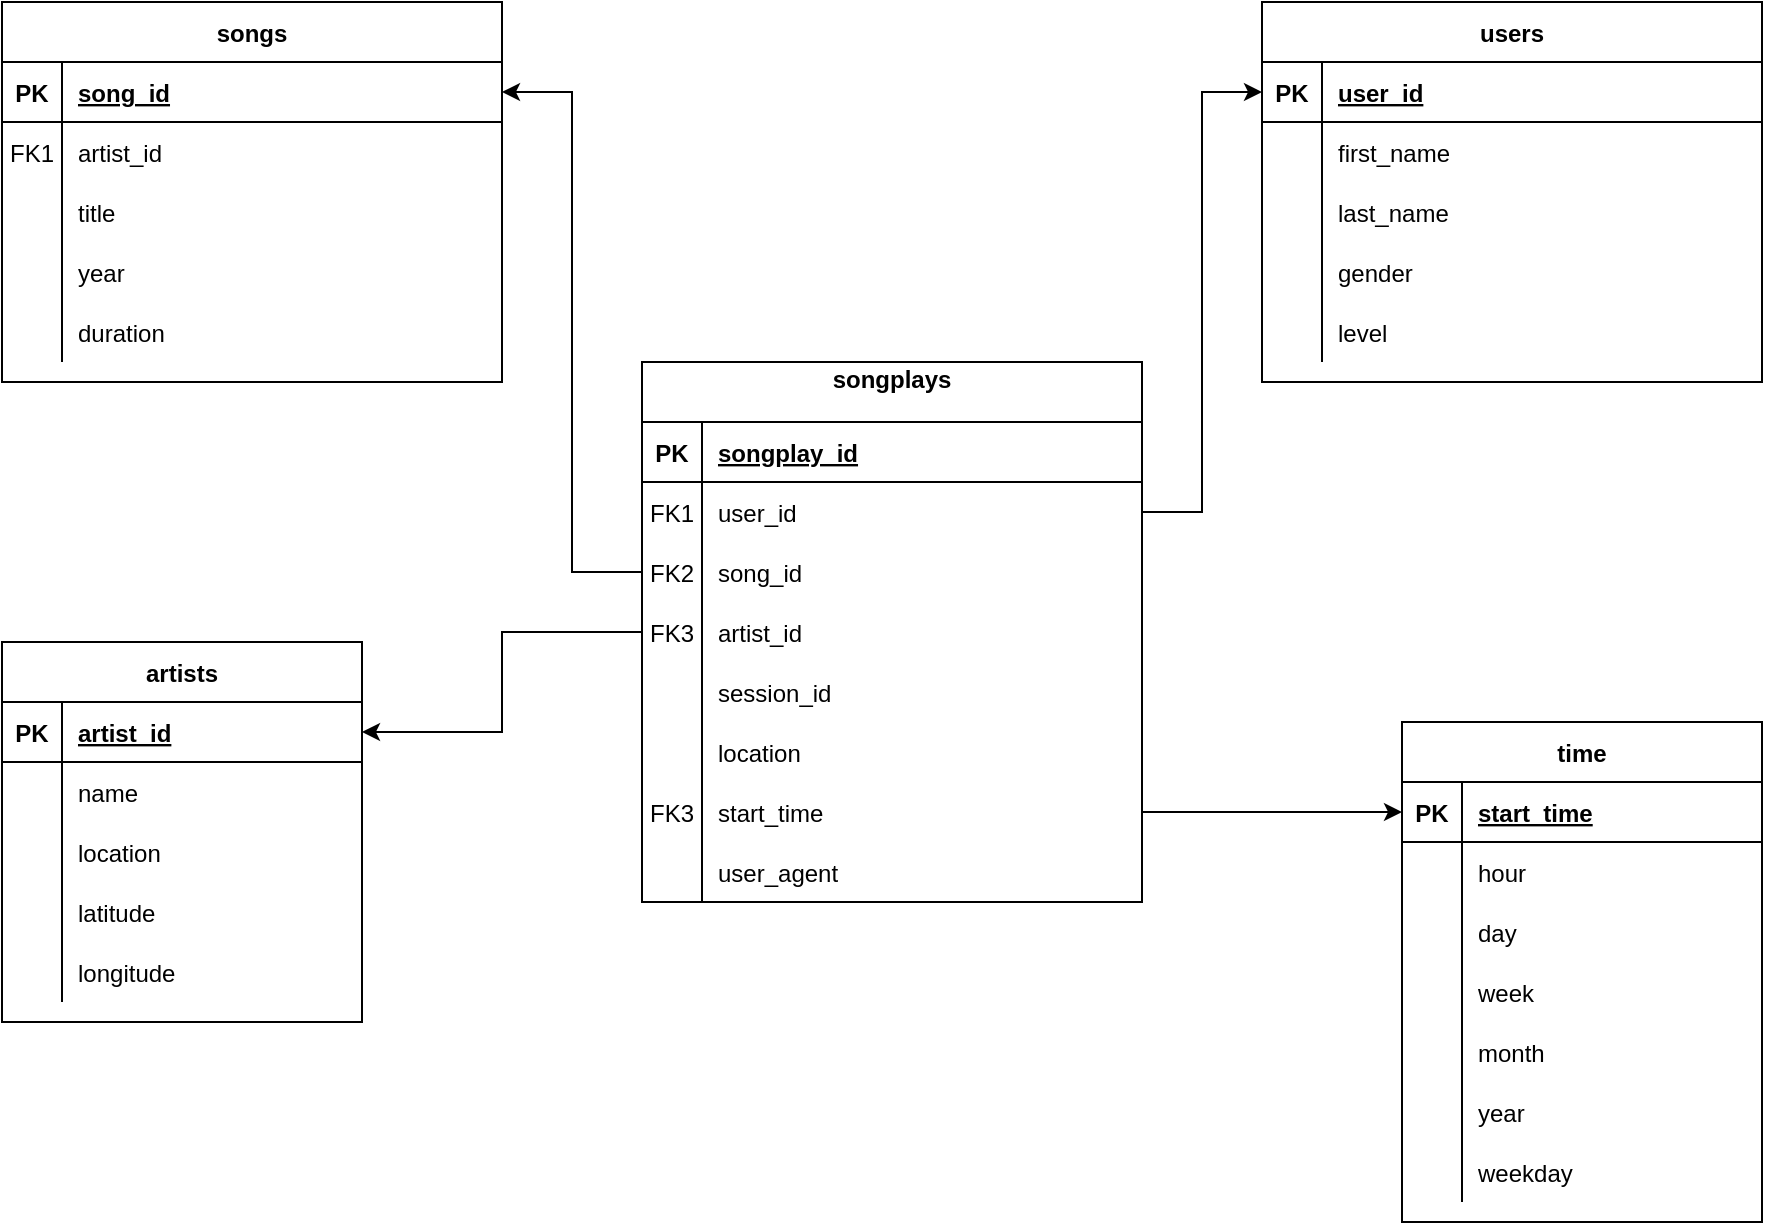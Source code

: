 <mxfile version="14.9.7" type="device"><diagram id="R2lEEEUBdFMjLlhIrx00" name="Page-1"><mxGraphModel dx="2243" dy="1140" grid="1" gridSize="10" guides="1" tooltips="1" connect="1" arrows="1" fold="1" page="1" pageScale="1" pageWidth="850" pageHeight="1100" math="0" shadow="0" extFonts="Permanent Marker^https://fonts.googleapis.com/css?family=Permanent+Marker"><root><mxCell id="0"/><mxCell id="1" parent="0"/><mxCell id="C-vyLk0tnHw3VtMMgP7b-2" value="users" style="shape=table;startSize=30;container=1;collapsible=1;childLayout=tableLayout;fixedRows=1;rowLines=0;fontStyle=1;align=center;resizeLast=1;" parent="1" vertex="1"><mxGeometry x="620" y="170" width="250" height="190" as="geometry"/></mxCell><mxCell id="C-vyLk0tnHw3VtMMgP7b-3" value="" style="shape=partialRectangle;collapsible=0;dropTarget=0;pointerEvents=0;fillColor=none;points=[[0,0.5],[1,0.5]];portConstraint=eastwest;top=0;left=0;right=0;bottom=1;" parent="C-vyLk0tnHw3VtMMgP7b-2" vertex="1"><mxGeometry y="30" width="250" height="30" as="geometry"/></mxCell><mxCell id="C-vyLk0tnHw3VtMMgP7b-4" value="PK" style="shape=partialRectangle;overflow=hidden;connectable=0;fillColor=none;top=0;left=0;bottom=0;right=0;fontStyle=1;" parent="C-vyLk0tnHw3VtMMgP7b-3" vertex="1"><mxGeometry width="30" height="30" as="geometry"/></mxCell><mxCell id="C-vyLk0tnHw3VtMMgP7b-5" value="user_id" style="shape=partialRectangle;overflow=hidden;connectable=0;fillColor=none;top=0;left=0;bottom=0;right=0;align=left;spacingLeft=6;fontStyle=5;" parent="C-vyLk0tnHw3VtMMgP7b-3" vertex="1"><mxGeometry x="30" width="220" height="30" as="geometry"/></mxCell><mxCell id="C-vyLk0tnHw3VtMMgP7b-6" value="" style="shape=partialRectangle;collapsible=0;dropTarget=0;pointerEvents=0;fillColor=none;points=[[0,0.5],[1,0.5]];portConstraint=eastwest;top=0;left=0;right=0;bottom=0;" parent="C-vyLk0tnHw3VtMMgP7b-2" vertex="1"><mxGeometry y="60" width="250" height="30" as="geometry"/></mxCell><mxCell id="C-vyLk0tnHw3VtMMgP7b-7" value="" style="shape=partialRectangle;overflow=hidden;connectable=0;fillColor=none;top=0;left=0;bottom=0;right=0;" parent="C-vyLk0tnHw3VtMMgP7b-6" vertex="1"><mxGeometry width="30" height="30" as="geometry"/></mxCell><mxCell id="C-vyLk0tnHw3VtMMgP7b-8" value="first_name" style="shape=partialRectangle;overflow=hidden;connectable=0;fillColor=none;top=0;left=0;bottom=0;right=0;align=left;spacingLeft=6;" parent="C-vyLk0tnHw3VtMMgP7b-6" vertex="1"><mxGeometry x="30" width="220" height="30" as="geometry"/></mxCell><mxCell id="C-vyLk0tnHw3VtMMgP7b-9" value="" style="shape=partialRectangle;collapsible=0;dropTarget=0;pointerEvents=0;fillColor=none;points=[[0,0.5],[1,0.5]];portConstraint=eastwest;top=0;left=0;right=0;bottom=0;" parent="C-vyLk0tnHw3VtMMgP7b-2" vertex="1"><mxGeometry y="90" width="250" height="30" as="geometry"/></mxCell><mxCell id="C-vyLk0tnHw3VtMMgP7b-10" value="" style="shape=partialRectangle;overflow=hidden;connectable=0;fillColor=none;top=0;left=0;bottom=0;right=0;" parent="C-vyLk0tnHw3VtMMgP7b-9" vertex="1"><mxGeometry width="30" height="30" as="geometry"/></mxCell><mxCell id="C-vyLk0tnHw3VtMMgP7b-11" value="last_name" style="shape=partialRectangle;overflow=hidden;connectable=0;fillColor=none;top=0;left=0;bottom=0;right=0;align=left;spacingLeft=6;" parent="C-vyLk0tnHw3VtMMgP7b-9" vertex="1"><mxGeometry x="30" width="220" height="30" as="geometry"/></mxCell><mxCell id="2R3iJ2sVENffnYVXQYYu-36" style="shape=partialRectangle;collapsible=0;dropTarget=0;pointerEvents=0;fillColor=none;points=[[0,0.5],[1,0.5]];portConstraint=eastwest;top=0;left=0;right=0;bottom=0;" vertex="1" parent="C-vyLk0tnHw3VtMMgP7b-2"><mxGeometry y="120" width="250" height="30" as="geometry"/></mxCell><mxCell id="2R3iJ2sVENffnYVXQYYu-37" style="shape=partialRectangle;overflow=hidden;connectable=0;fillColor=none;top=0;left=0;bottom=0;right=0;" vertex="1" parent="2R3iJ2sVENffnYVXQYYu-36"><mxGeometry width="30" height="30" as="geometry"/></mxCell><mxCell id="2R3iJ2sVENffnYVXQYYu-38" value="gender" style="shape=partialRectangle;overflow=hidden;connectable=0;fillColor=none;top=0;left=0;bottom=0;right=0;align=left;spacingLeft=6;" vertex="1" parent="2R3iJ2sVENffnYVXQYYu-36"><mxGeometry x="30" width="220" height="30" as="geometry"/></mxCell><mxCell id="2R3iJ2sVENffnYVXQYYu-33" style="shape=partialRectangle;collapsible=0;dropTarget=0;pointerEvents=0;fillColor=none;points=[[0,0.5],[1,0.5]];portConstraint=eastwest;top=0;left=0;right=0;bottom=0;" vertex="1" parent="C-vyLk0tnHw3VtMMgP7b-2"><mxGeometry y="150" width="250" height="30" as="geometry"/></mxCell><mxCell id="2R3iJ2sVENffnYVXQYYu-34" style="shape=partialRectangle;overflow=hidden;connectable=0;fillColor=none;top=0;left=0;bottom=0;right=0;" vertex="1" parent="2R3iJ2sVENffnYVXQYYu-33"><mxGeometry width="30" height="30" as="geometry"/></mxCell><mxCell id="2R3iJ2sVENffnYVXQYYu-35" value="level" style="shape=partialRectangle;overflow=hidden;connectable=0;fillColor=none;top=0;left=0;bottom=0;right=0;align=left;spacingLeft=6;" vertex="1" parent="2R3iJ2sVENffnYVXQYYu-33"><mxGeometry x="30" width="220" height="30" as="geometry"/></mxCell><mxCell id="C-vyLk0tnHw3VtMMgP7b-13" value="songplays&#10;" style="shape=table;startSize=30;container=1;collapsible=1;childLayout=tableLayout;fixedRows=1;rowLines=0;fontStyle=1;align=center;resizeLast=1;" parent="1" vertex="1"><mxGeometry x="310" y="350" width="250" height="270" as="geometry"><mxRectangle x="290" y="340" width="150" height="30" as="alternateBounds"/></mxGeometry></mxCell><mxCell id="C-vyLk0tnHw3VtMMgP7b-14" value="" style="shape=partialRectangle;collapsible=0;dropTarget=0;pointerEvents=0;fillColor=none;points=[[0,0.5],[1,0.5]];portConstraint=eastwest;top=0;left=0;right=0;bottom=1;" parent="C-vyLk0tnHw3VtMMgP7b-13" vertex="1"><mxGeometry y="30" width="250" height="30" as="geometry"/></mxCell><mxCell id="C-vyLk0tnHw3VtMMgP7b-15" value="PK" style="shape=partialRectangle;overflow=hidden;connectable=0;fillColor=none;top=0;left=0;bottom=0;right=0;fontStyle=1;" parent="C-vyLk0tnHw3VtMMgP7b-14" vertex="1"><mxGeometry width="30" height="30" as="geometry"/></mxCell><mxCell id="C-vyLk0tnHw3VtMMgP7b-16" value="songplay_id" style="shape=partialRectangle;overflow=hidden;connectable=0;fillColor=none;top=0;left=0;bottom=0;right=0;align=left;spacingLeft=6;fontStyle=5;" parent="C-vyLk0tnHw3VtMMgP7b-14" vertex="1"><mxGeometry x="30" width="220" height="30" as="geometry"/></mxCell><mxCell id="C-vyLk0tnHw3VtMMgP7b-17" value="" style="shape=partialRectangle;collapsible=0;dropTarget=0;pointerEvents=0;fillColor=none;points=[[0,0.5],[1,0.5]];portConstraint=eastwest;top=0;left=0;right=0;bottom=0;" parent="C-vyLk0tnHw3VtMMgP7b-13" vertex="1"><mxGeometry y="60" width="250" height="30" as="geometry"/></mxCell><mxCell id="C-vyLk0tnHw3VtMMgP7b-18" value="FK1" style="shape=partialRectangle;overflow=hidden;connectable=0;fillColor=none;top=0;left=0;bottom=0;right=0;" parent="C-vyLk0tnHw3VtMMgP7b-17" vertex="1"><mxGeometry width="30" height="30" as="geometry"/></mxCell><mxCell id="C-vyLk0tnHw3VtMMgP7b-19" value="user_id" style="shape=partialRectangle;overflow=hidden;connectable=0;fillColor=none;top=0;left=0;bottom=0;right=0;align=left;spacingLeft=6;" parent="C-vyLk0tnHw3VtMMgP7b-17" vertex="1"><mxGeometry x="30" width="220" height="30" as="geometry"/></mxCell><mxCell id="2R3iJ2sVENffnYVXQYYu-18" style="shape=partialRectangle;collapsible=0;dropTarget=0;pointerEvents=0;fillColor=none;points=[[0,0.5],[1,0.5]];portConstraint=eastwest;top=0;left=0;right=0;bottom=0;" vertex="1" parent="C-vyLk0tnHw3VtMMgP7b-13"><mxGeometry y="90" width="250" height="30" as="geometry"/></mxCell><mxCell id="2R3iJ2sVENffnYVXQYYu-19" value="FK2" style="shape=partialRectangle;overflow=hidden;connectable=0;fillColor=none;top=0;left=0;bottom=0;right=0;" vertex="1" parent="2R3iJ2sVENffnYVXQYYu-18"><mxGeometry width="30" height="30" as="geometry"/></mxCell><mxCell id="2R3iJ2sVENffnYVXQYYu-20" value="song_id" style="shape=partialRectangle;overflow=hidden;connectable=0;fillColor=none;top=0;left=0;bottom=0;right=0;align=left;spacingLeft=6;" vertex="1" parent="2R3iJ2sVENffnYVXQYYu-18"><mxGeometry x="30" width="220" height="30" as="geometry"/></mxCell><mxCell id="2R3iJ2sVENffnYVXQYYu-21" style="shape=partialRectangle;collapsible=0;dropTarget=0;pointerEvents=0;fillColor=none;points=[[0,0.5],[1,0.5]];portConstraint=eastwest;top=0;left=0;right=0;bottom=0;" vertex="1" parent="C-vyLk0tnHw3VtMMgP7b-13"><mxGeometry y="120" width="250" height="30" as="geometry"/></mxCell><mxCell id="2R3iJ2sVENffnYVXQYYu-22" value="FK3" style="shape=partialRectangle;overflow=hidden;connectable=0;fillColor=none;top=0;left=0;bottom=0;right=0;" vertex="1" parent="2R3iJ2sVENffnYVXQYYu-21"><mxGeometry width="30" height="30" as="geometry"/></mxCell><mxCell id="2R3iJ2sVENffnYVXQYYu-23" value="artist_id" style="shape=partialRectangle;overflow=hidden;connectable=0;fillColor=none;top=0;left=0;bottom=0;right=0;align=left;spacingLeft=6;" vertex="1" parent="2R3iJ2sVENffnYVXQYYu-21"><mxGeometry x="30" width="220" height="30" as="geometry"/></mxCell><mxCell id="2R3iJ2sVENffnYVXQYYu-24" style="shape=partialRectangle;collapsible=0;dropTarget=0;pointerEvents=0;fillColor=none;points=[[0,0.5],[1,0.5]];portConstraint=eastwest;top=0;left=0;right=0;bottom=0;" vertex="1" parent="C-vyLk0tnHw3VtMMgP7b-13"><mxGeometry y="150" width="250" height="30" as="geometry"/></mxCell><mxCell id="2R3iJ2sVENffnYVXQYYu-25" style="shape=partialRectangle;overflow=hidden;connectable=0;fillColor=none;top=0;left=0;bottom=0;right=0;" vertex="1" parent="2R3iJ2sVENffnYVXQYYu-24"><mxGeometry width="30" height="30" as="geometry"/></mxCell><mxCell id="2R3iJ2sVENffnYVXQYYu-26" value="session_id" style="shape=partialRectangle;overflow=hidden;connectable=0;fillColor=none;top=0;left=0;bottom=0;right=0;align=left;spacingLeft=6;" vertex="1" parent="2R3iJ2sVENffnYVXQYYu-24"><mxGeometry x="30" width="220" height="30" as="geometry"/></mxCell><mxCell id="2R3iJ2sVENffnYVXQYYu-27" style="shape=partialRectangle;collapsible=0;dropTarget=0;pointerEvents=0;fillColor=none;points=[[0,0.5],[1,0.5]];portConstraint=eastwest;top=0;left=0;right=0;bottom=0;" vertex="1" parent="C-vyLk0tnHw3VtMMgP7b-13"><mxGeometry y="180" width="250" height="30" as="geometry"/></mxCell><mxCell id="2R3iJ2sVENffnYVXQYYu-28" style="shape=partialRectangle;overflow=hidden;connectable=0;fillColor=none;top=0;left=0;bottom=0;right=0;" vertex="1" parent="2R3iJ2sVENffnYVXQYYu-27"><mxGeometry width="30" height="30" as="geometry"/></mxCell><mxCell id="2R3iJ2sVENffnYVXQYYu-29" value="location" style="shape=partialRectangle;overflow=hidden;connectable=0;fillColor=none;top=0;left=0;bottom=0;right=0;align=left;spacingLeft=6;" vertex="1" parent="2R3iJ2sVENffnYVXQYYu-27"><mxGeometry x="30" width="220" height="30" as="geometry"/></mxCell><mxCell id="C-vyLk0tnHw3VtMMgP7b-20" value="" style="shape=partialRectangle;collapsible=0;dropTarget=0;pointerEvents=0;fillColor=none;points=[[0,0.5],[1,0.5]];portConstraint=eastwest;top=0;left=0;right=0;bottom=0;" parent="C-vyLk0tnHw3VtMMgP7b-13" vertex="1"><mxGeometry y="210" width="250" height="30" as="geometry"/></mxCell><mxCell id="C-vyLk0tnHw3VtMMgP7b-21" value="FK3" style="shape=partialRectangle;overflow=hidden;connectable=0;fillColor=none;top=0;left=0;bottom=0;right=0;" parent="C-vyLk0tnHw3VtMMgP7b-20" vertex="1"><mxGeometry width="30" height="30" as="geometry"/></mxCell><mxCell id="C-vyLk0tnHw3VtMMgP7b-22" value="start_time" style="shape=partialRectangle;overflow=hidden;connectable=0;fillColor=none;top=0;left=0;bottom=0;right=0;align=left;spacingLeft=6;" parent="C-vyLk0tnHw3VtMMgP7b-20" vertex="1"><mxGeometry x="30" width="220" height="30" as="geometry"/></mxCell><mxCell id="2R3iJ2sVENffnYVXQYYu-30" style="shape=partialRectangle;collapsible=0;dropTarget=0;pointerEvents=0;fillColor=none;points=[[0,0.5],[1,0.5]];portConstraint=eastwest;top=0;left=0;right=0;bottom=0;" vertex="1" parent="C-vyLk0tnHw3VtMMgP7b-13"><mxGeometry y="240" width="250" height="30" as="geometry"/></mxCell><mxCell id="2R3iJ2sVENffnYVXQYYu-31" style="shape=partialRectangle;overflow=hidden;connectable=0;fillColor=none;top=0;left=0;bottom=0;right=0;" vertex="1" parent="2R3iJ2sVENffnYVXQYYu-30"><mxGeometry width="30" height="30" as="geometry"/></mxCell><mxCell id="2R3iJ2sVENffnYVXQYYu-32" value="user_agent" style="shape=partialRectangle;overflow=hidden;connectable=0;fillColor=none;top=0;left=0;bottom=0;right=0;align=left;spacingLeft=6;" vertex="1" parent="2R3iJ2sVENffnYVXQYYu-30"><mxGeometry x="30" width="220" height="30" as="geometry"/></mxCell><mxCell id="C-vyLk0tnHw3VtMMgP7b-23" value="songs" style="shape=table;startSize=30;container=1;collapsible=1;childLayout=tableLayout;fixedRows=1;rowLines=0;fontStyle=1;align=center;resizeLast=1;" parent="1" vertex="1"><mxGeometry x="-10" y="170" width="250" height="190" as="geometry"/></mxCell><mxCell id="C-vyLk0tnHw3VtMMgP7b-24" value="" style="shape=partialRectangle;collapsible=0;dropTarget=0;pointerEvents=0;fillColor=none;points=[[0,0.5],[1,0.5]];portConstraint=eastwest;top=0;left=0;right=0;bottom=1;" parent="C-vyLk0tnHw3VtMMgP7b-23" vertex="1"><mxGeometry y="30" width="250" height="30" as="geometry"/></mxCell><mxCell id="C-vyLk0tnHw3VtMMgP7b-25" value="PK" style="shape=partialRectangle;overflow=hidden;connectable=0;fillColor=none;top=0;left=0;bottom=0;right=0;fontStyle=1;" parent="C-vyLk0tnHw3VtMMgP7b-24" vertex="1"><mxGeometry width="30" height="30" as="geometry"/></mxCell><mxCell id="C-vyLk0tnHw3VtMMgP7b-26" value="song_id" style="shape=partialRectangle;overflow=hidden;connectable=0;fillColor=none;top=0;left=0;bottom=0;right=0;align=left;spacingLeft=6;fontStyle=5;" parent="C-vyLk0tnHw3VtMMgP7b-24" vertex="1"><mxGeometry x="30" width="220" height="30" as="geometry"/></mxCell><mxCell id="2R3iJ2sVENffnYVXQYYu-39" style="shape=partialRectangle;collapsible=0;dropTarget=0;pointerEvents=0;fillColor=none;points=[[0,0.5],[1,0.5]];portConstraint=eastwest;top=0;left=0;right=0;bottom=0;" vertex="1" parent="C-vyLk0tnHw3VtMMgP7b-23"><mxGeometry y="60" width="250" height="30" as="geometry"/></mxCell><mxCell id="2R3iJ2sVENffnYVXQYYu-40" value="FK1" style="shape=partialRectangle;overflow=hidden;connectable=0;fillColor=none;top=0;left=0;bottom=0;right=0;" vertex="1" parent="2R3iJ2sVENffnYVXQYYu-39"><mxGeometry width="30" height="30" as="geometry"/></mxCell><mxCell id="2R3iJ2sVENffnYVXQYYu-41" value="artist_id" style="shape=partialRectangle;overflow=hidden;connectable=0;fillColor=none;top=0;left=0;bottom=0;right=0;align=left;spacingLeft=6;" vertex="1" parent="2R3iJ2sVENffnYVXQYYu-39"><mxGeometry x="30" width="220" height="30" as="geometry"/></mxCell><mxCell id="C-vyLk0tnHw3VtMMgP7b-27" value="" style="shape=partialRectangle;collapsible=0;dropTarget=0;pointerEvents=0;fillColor=none;points=[[0,0.5],[1,0.5]];portConstraint=eastwest;top=0;left=0;right=0;bottom=0;" parent="C-vyLk0tnHw3VtMMgP7b-23" vertex="1"><mxGeometry y="90" width="250" height="30" as="geometry"/></mxCell><mxCell id="C-vyLk0tnHw3VtMMgP7b-28" value="" style="shape=partialRectangle;overflow=hidden;connectable=0;fillColor=none;top=0;left=0;bottom=0;right=0;" parent="C-vyLk0tnHw3VtMMgP7b-27" vertex="1"><mxGeometry width="30" height="30" as="geometry"/></mxCell><mxCell id="C-vyLk0tnHw3VtMMgP7b-29" value="title" style="shape=partialRectangle;overflow=hidden;connectable=0;fillColor=none;top=0;left=0;bottom=0;right=0;align=left;spacingLeft=6;" parent="C-vyLk0tnHw3VtMMgP7b-27" vertex="1"><mxGeometry x="30" width="220" height="30" as="geometry"/></mxCell><mxCell id="2R3iJ2sVENffnYVXQYYu-45" style="shape=partialRectangle;collapsible=0;dropTarget=0;pointerEvents=0;fillColor=none;points=[[0,0.5],[1,0.5]];portConstraint=eastwest;top=0;left=0;right=0;bottom=0;" vertex="1" parent="C-vyLk0tnHw3VtMMgP7b-23"><mxGeometry y="120" width="250" height="30" as="geometry"/></mxCell><mxCell id="2R3iJ2sVENffnYVXQYYu-46" style="shape=partialRectangle;overflow=hidden;connectable=0;fillColor=none;top=0;left=0;bottom=0;right=0;" vertex="1" parent="2R3iJ2sVENffnYVXQYYu-45"><mxGeometry width="30" height="30" as="geometry"/></mxCell><mxCell id="2R3iJ2sVENffnYVXQYYu-47" value="year" style="shape=partialRectangle;overflow=hidden;connectable=0;fillColor=none;top=0;left=0;bottom=0;right=0;align=left;spacingLeft=6;" vertex="1" parent="2R3iJ2sVENffnYVXQYYu-45"><mxGeometry x="30" width="220" height="30" as="geometry"/></mxCell><mxCell id="2R3iJ2sVENffnYVXQYYu-42" style="shape=partialRectangle;collapsible=0;dropTarget=0;pointerEvents=0;fillColor=none;points=[[0,0.5],[1,0.5]];portConstraint=eastwest;top=0;left=0;right=0;bottom=0;" vertex="1" parent="C-vyLk0tnHw3VtMMgP7b-23"><mxGeometry y="150" width="250" height="30" as="geometry"/></mxCell><mxCell id="2R3iJ2sVENffnYVXQYYu-43" style="shape=partialRectangle;overflow=hidden;connectable=0;fillColor=none;top=0;left=0;bottom=0;right=0;" vertex="1" parent="2R3iJ2sVENffnYVXQYYu-42"><mxGeometry width="30" height="30" as="geometry"/></mxCell><mxCell id="2R3iJ2sVENffnYVXQYYu-44" value="duration" style="shape=partialRectangle;overflow=hidden;connectable=0;fillColor=none;top=0;left=0;bottom=0;right=0;align=left;spacingLeft=6;" vertex="1" parent="2R3iJ2sVENffnYVXQYYu-42"><mxGeometry x="30" width="220" height="30" as="geometry"/></mxCell><mxCell id="2R3iJ2sVENffnYVXQYYu-48" value="artists" style="shape=table;startSize=30;container=1;collapsible=1;childLayout=tableLayout;fixedRows=1;rowLines=0;fontStyle=1;align=center;resizeLast=1;" vertex="1" parent="1"><mxGeometry x="-10" y="490" width="180" height="190" as="geometry"/></mxCell><mxCell id="2R3iJ2sVENffnYVXQYYu-49" value="" style="shape=partialRectangle;collapsible=0;dropTarget=0;pointerEvents=0;fillColor=none;top=0;left=0;bottom=1;right=0;points=[[0,0.5],[1,0.5]];portConstraint=eastwest;" vertex="1" parent="2R3iJ2sVENffnYVXQYYu-48"><mxGeometry y="30" width="180" height="30" as="geometry"/></mxCell><mxCell id="2R3iJ2sVENffnYVXQYYu-50" value="PK" style="shape=partialRectangle;connectable=0;fillColor=none;top=0;left=0;bottom=0;right=0;fontStyle=1;overflow=hidden;" vertex="1" parent="2R3iJ2sVENffnYVXQYYu-49"><mxGeometry width="30" height="30" as="geometry"/></mxCell><mxCell id="2R3iJ2sVENffnYVXQYYu-51" value="artist_id" style="shape=partialRectangle;connectable=0;fillColor=none;top=0;left=0;bottom=0;right=0;align=left;spacingLeft=6;fontStyle=5;overflow=hidden;" vertex="1" parent="2R3iJ2sVENffnYVXQYYu-49"><mxGeometry x="30" width="150" height="30" as="geometry"/></mxCell><mxCell id="2R3iJ2sVENffnYVXQYYu-52" value="" style="shape=partialRectangle;collapsible=0;dropTarget=0;pointerEvents=0;fillColor=none;top=0;left=0;bottom=0;right=0;points=[[0,0.5],[1,0.5]];portConstraint=eastwest;" vertex="1" parent="2R3iJ2sVENffnYVXQYYu-48"><mxGeometry y="60" width="180" height="30" as="geometry"/></mxCell><mxCell id="2R3iJ2sVENffnYVXQYYu-53" value="" style="shape=partialRectangle;connectable=0;fillColor=none;top=0;left=0;bottom=0;right=0;editable=1;overflow=hidden;" vertex="1" parent="2R3iJ2sVENffnYVXQYYu-52"><mxGeometry width="30" height="30" as="geometry"/></mxCell><mxCell id="2R3iJ2sVENffnYVXQYYu-54" value="name" style="shape=partialRectangle;connectable=0;fillColor=none;top=0;left=0;bottom=0;right=0;align=left;spacingLeft=6;overflow=hidden;" vertex="1" parent="2R3iJ2sVENffnYVXQYYu-52"><mxGeometry x="30" width="150" height="30" as="geometry"/></mxCell><mxCell id="2R3iJ2sVENffnYVXQYYu-55" value="" style="shape=partialRectangle;collapsible=0;dropTarget=0;pointerEvents=0;fillColor=none;top=0;left=0;bottom=0;right=0;points=[[0,0.5],[1,0.5]];portConstraint=eastwest;" vertex="1" parent="2R3iJ2sVENffnYVXQYYu-48"><mxGeometry y="90" width="180" height="30" as="geometry"/></mxCell><mxCell id="2R3iJ2sVENffnYVXQYYu-56" value="" style="shape=partialRectangle;connectable=0;fillColor=none;top=0;left=0;bottom=0;right=0;editable=1;overflow=hidden;" vertex="1" parent="2R3iJ2sVENffnYVXQYYu-55"><mxGeometry width="30" height="30" as="geometry"/></mxCell><mxCell id="2R3iJ2sVENffnYVXQYYu-57" value="location" style="shape=partialRectangle;connectable=0;fillColor=none;top=0;left=0;bottom=0;right=0;align=left;spacingLeft=6;overflow=hidden;" vertex="1" parent="2R3iJ2sVENffnYVXQYYu-55"><mxGeometry x="30" width="150" height="30" as="geometry"/></mxCell><mxCell id="2R3iJ2sVENffnYVXQYYu-58" value="" style="shape=partialRectangle;collapsible=0;dropTarget=0;pointerEvents=0;fillColor=none;top=0;left=0;bottom=0;right=0;points=[[0,0.5],[1,0.5]];portConstraint=eastwest;" vertex="1" parent="2R3iJ2sVENffnYVXQYYu-48"><mxGeometry y="120" width="180" height="30" as="geometry"/></mxCell><mxCell id="2R3iJ2sVENffnYVXQYYu-59" value="" style="shape=partialRectangle;connectable=0;fillColor=none;top=0;left=0;bottom=0;right=0;editable=1;overflow=hidden;" vertex="1" parent="2R3iJ2sVENffnYVXQYYu-58"><mxGeometry width="30" height="30" as="geometry"/></mxCell><mxCell id="2R3iJ2sVENffnYVXQYYu-60" value="latitude" style="shape=partialRectangle;connectable=0;fillColor=none;top=0;left=0;bottom=0;right=0;align=left;spacingLeft=6;overflow=hidden;" vertex="1" parent="2R3iJ2sVENffnYVXQYYu-58"><mxGeometry x="30" width="150" height="30" as="geometry"/></mxCell><mxCell id="2R3iJ2sVENffnYVXQYYu-61" style="shape=partialRectangle;collapsible=0;dropTarget=0;pointerEvents=0;fillColor=none;top=0;left=0;bottom=0;right=0;points=[[0,0.5],[1,0.5]];portConstraint=eastwest;" vertex="1" parent="2R3iJ2sVENffnYVXQYYu-48"><mxGeometry y="150" width="180" height="30" as="geometry"/></mxCell><mxCell id="2R3iJ2sVENffnYVXQYYu-62" style="shape=partialRectangle;connectable=0;fillColor=none;top=0;left=0;bottom=0;right=0;editable=1;overflow=hidden;" vertex="1" parent="2R3iJ2sVENffnYVXQYYu-61"><mxGeometry width="30" height="30" as="geometry"/></mxCell><mxCell id="2R3iJ2sVENffnYVXQYYu-63" value="longitude" style="shape=partialRectangle;connectable=0;fillColor=none;top=0;left=0;bottom=0;right=0;align=left;spacingLeft=6;overflow=hidden;" vertex="1" parent="2R3iJ2sVENffnYVXQYYu-61"><mxGeometry x="30" width="150" height="30" as="geometry"/></mxCell><mxCell id="2R3iJ2sVENffnYVXQYYu-64" value="time" style="shape=table;startSize=30;container=1;collapsible=1;childLayout=tableLayout;fixedRows=1;rowLines=0;fontStyle=1;align=center;resizeLast=1;" vertex="1" parent="1"><mxGeometry x="690" y="530" width="180" height="250" as="geometry"/></mxCell><mxCell id="2R3iJ2sVENffnYVXQYYu-65" value="" style="shape=partialRectangle;collapsible=0;dropTarget=0;pointerEvents=0;fillColor=none;top=0;left=0;bottom=1;right=0;points=[[0,0.5],[1,0.5]];portConstraint=eastwest;" vertex="1" parent="2R3iJ2sVENffnYVXQYYu-64"><mxGeometry y="30" width="180" height="30" as="geometry"/></mxCell><mxCell id="2R3iJ2sVENffnYVXQYYu-66" value="PK" style="shape=partialRectangle;connectable=0;fillColor=none;top=0;left=0;bottom=0;right=0;fontStyle=1;overflow=hidden;" vertex="1" parent="2R3iJ2sVENffnYVXQYYu-65"><mxGeometry width="30" height="30" as="geometry"/></mxCell><mxCell id="2R3iJ2sVENffnYVXQYYu-67" value="start_time" style="shape=partialRectangle;connectable=0;fillColor=none;top=0;left=0;bottom=0;right=0;align=left;spacingLeft=6;fontStyle=5;overflow=hidden;" vertex="1" parent="2R3iJ2sVENffnYVXQYYu-65"><mxGeometry x="30" width="150" height="30" as="geometry"/></mxCell><mxCell id="2R3iJ2sVENffnYVXQYYu-68" value="" style="shape=partialRectangle;collapsible=0;dropTarget=0;pointerEvents=0;fillColor=none;top=0;left=0;bottom=0;right=0;points=[[0,0.5],[1,0.5]];portConstraint=eastwest;" vertex="1" parent="2R3iJ2sVENffnYVXQYYu-64"><mxGeometry y="60" width="180" height="30" as="geometry"/></mxCell><mxCell id="2R3iJ2sVENffnYVXQYYu-69" value="" style="shape=partialRectangle;connectable=0;fillColor=none;top=0;left=0;bottom=0;right=0;editable=1;overflow=hidden;" vertex="1" parent="2R3iJ2sVENffnYVXQYYu-68"><mxGeometry width="30" height="30" as="geometry"/></mxCell><mxCell id="2R3iJ2sVENffnYVXQYYu-70" value="hour" style="shape=partialRectangle;connectable=0;fillColor=none;top=0;left=0;bottom=0;right=0;align=left;spacingLeft=6;overflow=hidden;" vertex="1" parent="2R3iJ2sVENffnYVXQYYu-68"><mxGeometry x="30" width="150" height="30" as="geometry"/></mxCell><mxCell id="2R3iJ2sVENffnYVXQYYu-71" value="" style="shape=partialRectangle;collapsible=0;dropTarget=0;pointerEvents=0;fillColor=none;top=0;left=0;bottom=0;right=0;points=[[0,0.5],[1,0.5]];portConstraint=eastwest;" vertex="1" parent="2R3iJ2sVENffnYVXQYYu-64"><mxGeometry y="90" width="180" height="30" as="geometry"/></mxCell><mxCell id="2R3iJ2sVENffnYVXQYYu-72" value="" style="shape=partialRectangle;connectable=0;fillColor=none;top=0;left=0;bottom=0;right=0;editable=1;overflow=hidden;" vertex="1" parent="2R3iJ2sVENffnYVXQYYu-71"><mxGeometry width="30" height="30" as="geometry"/></mxCell><mxCell id="2R3iJ2sVENffnYVXQYYu-73" value="day" style="shape=partialRectangle;connectable=0;fillColor=none;top=0;left=0;bottom=0;right=0;align=left;spacingLeft=6;overflow=hidden;" vertex="1" parent="2R3iJ2sVENffnYVXQYYu-71"><mxGeometry x="30" width="150" height="30" as="geometry"/></mxCell><mxCell id="2R3iJ2sVENffnYVXQYYu-74" value="" style="shape=partialRectangle;collapsible=0;dropTarget=0;pointerEvents=0;fillColor=none;top=0;left=0;bottom=0;right=0;points=[[0,0.5],[1,0.5]];portConstraint=eastwest;" vertex="1" parent="2R3iJ2sVENffnYVXQYYu-64"><mxGeometry y="120" width="180" height="30" as="geometry"/></mxCell><mxCell id="2R3iJ2sVENffnYVXQYYu-75" value="" style="shape=partialRectangle;connectable=0;fillColor=none;top=0;left=0;bottom=0;right=0;editable=1;overflow=hidden;" vertex="1" parent="2R3iJ2sVENffnYVXQYYu-74"><mxGeometry width="30" height="30" as="geometry"/></mxCell><mxCell id="2R3iJ2sVENffnYVXQYYu-76" value="week" style="shape=partialRectangle;connectable=0;fillColor=none;top=0;left=0;bottom=0;right=0;align=left;spacingLeft=6;overflow=hidden;" vertex="1" parent="2R3iJ2sVENffnYVXQYYu-74"><mxGeometry x="30" width="150" height="30" as="geometry"/></mxCell><mxCell id="2R3iJ2sVENffnYVXQYYu-86" style="shape=partialRectangle;collapsible=0;dropTarget=0;pointerEvents=0;fillColor=none;top=0;left=0;bottom=0;right=0;points=[[0,0.5],[1,0.5]];portConstraint=eastwest;" vertex="1" parent="2R3iJ2sVENffnYVXQYYu-64"><mxGeometry y="150" width="180" height="30" as="geometry"/></mxCell><mxCell id="2R3iJ2sVENffnYVXQYYu-87" style="shape=partialRectangle;connectable=0;fillColor=none;top=0;left=0;bottom=0;right=0;editable=1;overflow=hidden;" vertex="1" parent="2R3iJ2sVENffnYVXQYYu-86"><mxGeometry width="30" height="30" as="geometry"/></mxCell><mxCell id="2R3iJ2sVENffnYVXQYYu-88" value="month" style="shape=partialRectangle;connectable=0;fillColor=none;top=0;left=0;bottom=0;right=0;align=left;spacingLeft=6;overflow=hidden;" vertex="1" parent="2R3iJ2sVENffnYVXQYYu-86"><mxGeometry x="30" width="150" height="30" as="geometry"/></mxCell><mxCell id="2R3iJ2sVENffnYVXQYYu-83" style="shape=partialRectangle;collapsible=0;dropTarget=0;pointerEvents=0;fillColor=none;top=0;left=0;bottom=0;right=0;points=[[0,0.5],[1,0.5]];portConstraint=eastwest;" vertex="1" parent="2R3iJ2sVENffnYVXQYYu-64"><mxGeometry y="180" width="180" height="30" as="geometry"/></mxCell><mxCell id="2R3iJ2sVENffnYVXQYYu-84" style="shape=partialRectangle;connectable=0;fillColor=none;top=0;left=0;bottom=0;right=0;editable=1;overflow=hidden;" vertex="1" parent="2R3iJ2sVENffnYVXQYYu-83"><mxGeometry width="30" height="30" as="geometry"/></mxCell><mxCell id="2R3iJ2sVENffnYVXQYYu-85" value="year" style="shape=partialRectangle;connectable=0;fillColor=none;top=0;left=0;bottom=0;right=0;align=left;spacingLeft=6;overflow=hidden;" vertex="1" parent="2R3iJ2sVENffnYVXQYYu-83"><mxGeometry x="30" width="150" height="30" as="geometry"/></mxCell><mxCell id="2R3iJ2sVENffnYVXQYYu-80" style="shape=partialRectangle;collapsible=0;dropTarget=0;pointerEvents=0;fillColor=none;top=0;left=0;bottom=0;right=0;points=[[0,0.5],[1,0.5]];portConstraint=eastwest;" vertex="1" parent="2R3iJ2sVENffnYVXQYYu-64"><mxGeometry y="210" width="180" height="30" as="geometry"/></mxCell><mxCell id="2R3iJ2sVENffnYVXQYYu-81" style="shape=partialRectangle;connectable=0;fillColor=none;top=0;left=0;bottom=0;right=0;editable=1;overflow=hidden;" vertex="1" parent="2R3iJ2sVENffnYVXQYYu-80"><mxGeometry width="30" height="30" as="geometry"/></mxCell><mxCell id="2R3iJ2sVENffnYVXQYYu-82" value="weekday" style="shape=partialRectangle;connectable=0;fillColor=none;top=0;left=0;bottom=0;right=0;align=left;spacingLeft=6;overflow=hidden;" vertex="1" parent="2R3iJ2sVENffnYVXQYYu-80"><mxGeometry x="30" width="150" height="30" as="geometry"/></mxCell><mxCell id="2R3iJ2sVENffnYVXQYYu-91" style="edgeStyle=orthogonalEdgeStyle;rounded=0;orthogonalLoop=1;jettySize=auto;html=1;exitX=0;exitY=0.5;exitDx=0;exitDy=0;" edge="1" parent="1" source="2R3iJ2sVENffnYVXQYYu-21" target="2R3iJ2sVENffnYVXQYYu-49"><mxGeometry relative="1" as="geometry"/></mxCell><mxCell id="2R3iJ2sVENffnYVXQYYu-94" style="edgeStyle=orthogonalEdgeStyle;rounded=0;orthogonalLoop=1;jettySize=auto;html=1;exitX=0;exitY=0.5;exitDx=0;exitDy=0;entryX=1;entryY=0.5;entryDx=0;entryDy=0;" edge="1" parent="1" source="2R3iJ2sVENffnYVXQYYu-18" target="C-vyLk0tnHw3VtMMgP7b-24"><mxGeometry relative="1" as="geometry"/></mxCell><mxCell id="2R3iJ2sVENffnYVXQYYu-95" style="edgeStyle=orthogonalEdgeStyle;rounded=0;orthogonalLoop=1;jettySize=auto;html=1;exitX=1;exitY=0.5;exitDx=0;exitDy=0;entryX=0;entryY=0.5;entryDx=0;entryDy=0;" edge="1" parent="1" source="C-vyLk0tnHw3VtMMgP7b-17" target="C-vyLk0tnHw3VtMMgP7b-3"><mxGeometry relative="1" as="geometry"/></mxCell><mxCell id="2R3iJ2sVENffnYVXQYYu-96" style="edgeStyle=orthogonalEdgeStyle;rounded=0;orthogonalLoop=1;jettySize=auto;html=1;exitX=1;exitY=0.5;exitDx=0;exitDy=0;entryX=0;entryY=0.5;entryDx=0;entryDy=0;" edge="1" parent="1" source="C-vyLk0tnHw3VtMMgP7b-20" target="2R3iJ2sVENffnYVXQYYu-65"><mxGeometry relative="1" as="geometry"/></mxCell></root></mxGraphModel></diagram></mxfile>
